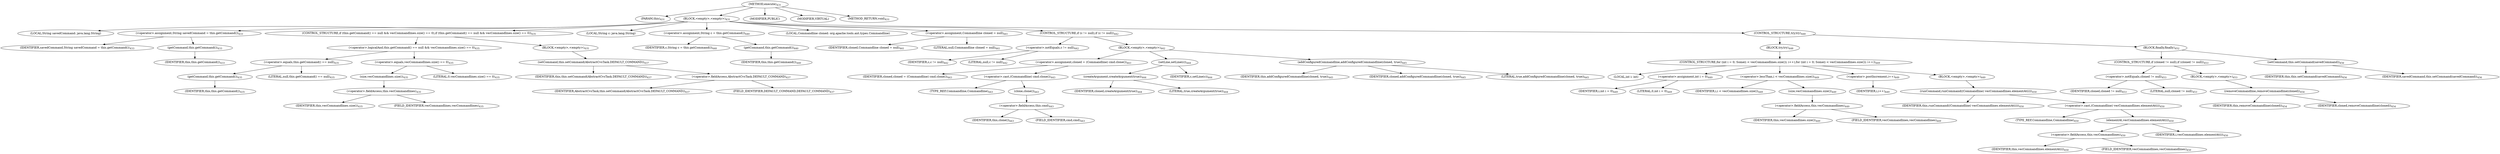 digraph "execute" {  
"880" [label = <(METHOD,execute)<SUB>431</SUB>> ]
"61" [label = <(PARAM,this)<SUB>431</SUB>> ]
"881" [label = <(BLOCK,&lt;empty&gt;,&lt;empty&gt;)<SUB>431</SUB>> ]
"882" [label = <(LOCAL,String savedCommand: java.lang.String)> ]
"883" [label = <(&lt;operator&gt;.assignment,String savedCommand = this.getCommand())<SUB>433</SUB>> ]
"884" [label = <(IDENTIFIER,savedCommand,String savedCommand = this.getCommand())<SUB>433</SUB>> ]
"885" [label = <(getCommand,this.getCommand())<SUB>433</SUB>> ]
"60" [label = <(IDENTIFIER,this,this.getCommand())<SUB>433</SUB>> ]
"886" [label = <(CONTROL_STRUCTURE,if (this.getCommand() == null &amp;&amp; vecCommandlines.size() == 0),if (this.getCommand() == null &amp;&amp; vecCommandlines.size() == 0))<SUB>435</SUB>> ]
"887" [label = <(&lt;operator&gt;.logicalAnd,this.getCommand() == null &amp;&amp; vecCommandlines.size() == 0)<SUB>435</SUB>> ]
"888" [label = <(&lt;operator&gt;.equals,this.getCommand() == null)<SUB>435</SUB>> ]
"889" [label = <(getCommand,this.getCommand())<SUB>435</SUB>> ]
"62" [label = <(IDENTIFIER,this,this.getCommand())<SUB>435</SUB>> ]
"890" [label = <(LITERAL,null,this.getCommand() == null)<SUB>435</SUB>> ]
"891" [label = <(&lt;operator&gt;.equals,vecCommandlines.size() == 0)<SUB>435</SUB>> ]
"892" [label = <(size,vecCommandlines.size())<SUB>435</SUB>> ]
"893" [label = <(&lt;operator&gt;.fieldAccess,this.vecCommandlines)<SUB>435</SUB>> ]
"894" [label = <(IDENTIFIER,this,vecCommandlines.size())<SUB>435</SUB>> ]
"895" [label = <(FIELD_IDENTIFIER,vecCommandlines,vecCommandlines)<SUB>435</SUB>> ]
"896" [label = <(LITERAL,0,vecCommandlines.size() == 0)<SUB>435</SUB>> ]
"897" [label = <(BLOCK,&lt;empty&gt;,&lt;empty&gt;)<SUB>435</SUB>> ]
"898" [label = <(setCommand,this.setCommand(AbstractCvsTask.DEFAULT_COMMAND))<SUB>437</SUB>> ]
"63" [label = <(IDENTIFIER,this,this.setCommand(AbstractCvsTask.DEFAULT_COMMAND))<SUB>437</SUB>> ]
"899" [label = <(&lt;operator&gt;.fieldAccess,AbstractCvsTask.DEFAULT_COMMAND)<SUB>437</SUB>> ]
"900" [label = <(IDENTIFIER,AbstractCvsTask,this.setCommand(AbstractCvsTask.DEFAULT_COMMAND))<SUB>437</SUB>> ]
"901" [label = <(FIELD_IDENTIFIER,DEFAULT_COMMAND,DEFAULT_COMMAND)<SUB>437</SUB>> ]
"902" [label = <(LOCAL,String c: java.lang.String)> ]
"903" [label = <(&lt;operator&gt;.assignment,String c = this.getCommand())<SUB>440</SUB>> ]
"904" [label = <(IDENTIFIER,c,String c = this.getCommand())<SUB>440</SUB>> ]
"905" [label = <(getCommand,this.getCommand())<SUB>440</SUB>> ]
"64" [label = <(IDENTIFIER,this,this.getCommand())<SUB>440</SUB>> ]
"906" [label = <(LOCAL,Commandline cloned: org.apache.tools.ant.types.Commandline)> ]
"907" [label = <(&lt;operator&gt;.assignment,Commandline cloned = null)<SUB>441</SUB>> ]
"908" [label = <(IDENTIFIER,cloned,Commandline cloned = null)<SUB>441</SUB>> ]
"909" [label = <(LITERAL,null,Commandline cloned = null)<SUB>441</SUB>> ]
"910" [label = <(CONTROL_STRUCTURE,if (c != null),if (c != null))<SUB>442</SUB>> ]
"911" [label = <(&lt;operator&gt;.notEquals,c != null)<SUB>442</SUB>> ]
"912" [label = <(IDENTIFIER,c,c != null)<SUB>442</SUB>> ]
"913" [label = <(LITERAL,null,c != null)<SUB>442</SUB>> ]
"914" [label = <(BLOCK,&lt;empty&gt;,&lt;empty&gt;)<SUB>442</SUB>> ]
"915" [label = <(&lt;operator&gt;.assignment,cloned = (Commandline) cmd.clone())<SUB>443</SUB>> ]
"916" [label = <(IDENTIFIER,cloned,cloned = (Commandline) cmd.clone())<SUB>443</SUB>> ]
"917" [label = <(&lt;operator&gt;.cast,(Commandline) cmd.clone())<SUB>443</SUB>> ]
"918" [label = <(TYPE_REF,Commandline,Commandline)<SUB>443</SUB>> ]
"919" [label = <(clone,clone())<SUB>443</SUB>> ]
"920" [label = <(&lt;operator&gt;.fieldAccess,this.cmd)<SUB>443</SUB>> ]
"921" [label = <(IDENTIFIER,this,clone())<SUB>443</SUB>> ]
"922" [label = <(FIELD_IDENTIFIER,cmd,cmd)<SUB>443</SUB>> ]
"923" [label = <(setLine,setLine(c))<SUB>444</SUB>> ]
"924" [label = <(createArgument,createArgument(true))<SUB>444</SUB>> ]
"925" [label = <(IDENTIFIER,cloned,createArgument(true))<SUB>444</SUB>> ]
"926" [label = <(LITERAL,true,createArgument(true))<SUB>444</SUB>> ]
"927" [label = <(IDENTIFIER,c,setLine(c))<SUB>444</SUB>> ]
"928" [label = <(addConfiguredCommandline,addConfiguredCommandline(cloned, true))<SUB>445</SUB>> ]
"65" [label = <(IDENTIFIER,this,addConfiguredCommandline(cloned, true))<SUB>445</SUB>> ]
"929" [label = <(IDENTIFIER,cloned,addConfiguredCommandline(cloned, true))<SUB>445</SUB>> ]
"930" [label = <(LITERAL,true,addConfiguredCommandline(cloned, true))<SUB>445</SUB>> ]
"931" [label = <(CONTROL_STRUCTURE,try,try)<SUB>448</SUB>> ]
"932" [label = <(BLOCK,try,try)<SUB>448</SUB>> ]
"933" [label = <(CONTROL_STRUCTURE,for (int i = 0; Some(i &lt; vecCommandlines.size()); i++),for (int i = 0; Some(i &lt; vecCommandlines.size()); i++))<SUB>449</SUB>> ]
"934" [label = <(LOCAL,int i: int)> ]
"935" [label = <(&lt;operator&gt;.assignment,int i = 0)<SUB>449</SUB>> ]
"936" [label = <(IDENTIFIER,i,int i = 0)<SUB>449</SUB>> ]
"937" [label = <(LITERAL,0,int i = 0)<SUB>449</SUB>> ]
"938" [label = <(&lt;operator&gt;.lessThan,i &lt; vecCommandlines.size())<SUB>449</SUB>> ]
"939" [label = <(IDENTIFIER,i,i &lt; vecCommandlines.size())<SUB>449</SUB>> ]
"940" [label = <(size,vecCommandlines.size())<SUB>449</SUB>> ]
"941" [label = <(&lt;operator&gt;.fieldAccess,this.vecCommandlines)<SUB>449</SUB>> ]
"942" [label = <(IDENTIFIER,this,vecCommandlines.size())<SUB>449</SUB>> ]
"943" [label = <(FIELD_IDENTIFIER,vecCommandlines,vecCommandlines)<SUB>449</SUB>> ]
"944" [label = <(&lt;operator&gt;.postIncrement,i++)<SUB>449</SUB>> ]
"945" [label = <(IDENTIFIER,i,i++)<SUB>449</SUB>> ]
"946" [label = <(BLOCK,&lt;empty&gt;,&lt;empty&gt;)<SUB>449</SUB>> ]
"947" [label = <(runCommand,runCommand((Commandline) vecCommandlines.elementAt(i)))<SUB>450</SUB>> ]
"66" [label = <(IDENTIFIER,this,runCommand((Commandline) vecCommandlines.elementAt(i)))<SUB>450</SUB>> ]
"948" [label = <(&lt;operator&gt;.cast,(Commandline) vecCommandlines.elementAt(i))<SUB>450</SUB>> ]
"949" [label = <(TYPE_REF,Commandline,Commandline)<SUB>450</SUB>> ]
"950" [label = <(elementAt,vecCommandlines.elementAt(i))<SUB>450</SUB>> ]
"951" [label = <(&lt;operator&gt;.fieldAccess,this.vecCommandlines)<SUB>450</SUB>> ]
"952" [label = <(IDENTIFIER,this,vecCommandlines.elementAt(i))<SUB>450</SUB>> ]
"953" [label = <(FIELD_IDENTIFIER,vecCommandlines,vecCommandlines)<SUB>450</SUB>> ]
"954" [label = <(IDENTIFIER,i,vecCommandlines.elementAt(i))<SUB>450</SUB>> ]
"955" [label = <(BLOCK,finally,finally)<SUB>452</SUB>> ]
"956" [label = <(CONTROL_STRUCTURE,if (cloned != null),if (cloned != null))<SUB>453</SUB>> ]
"957" [label = <(&lt;operator&gt;.notEquals,cloned != null)<SUB>453</SUB>> ]
"958" [label = <(IDENTIFIER,cloned,cloned != null)<SUB>453</SUB>> ]
"959" [label = <(LITERAL,null,cloned != null)<SUB>453</SUB>> ]
"960" [label = <(BLOCK,&lt;empty&gt;,&lt;empty&gt;)<SUB>453</SUB>> ]
"961" [label = <(removeCommandline,removeCommandline(cloned))<SUB>454</SUB>> ]
"67" [label = <(IDENTIFIER,this,removeCommandline(cloned))<SUB>454</SUB>> ]
"962" [label = <(IDENTIFIER,cloned,removeCommandline(cloned))<SUB>454</SUB>> ]
"963" [label = <(setCommand,this.setCommand(savedCommand))<SUB>456</SUB>> ]
"68" [label = <(IDENTIFIER,this,this.setCommand(savedCommand))<SUB>456</SUB>> ]
"964" [label = <(IDENTIFIER,savedCommand,this.setCommand(savedCommand))<SUB>456</SUB>> ]
"965" [label = <(MODIFIER,PUBLIC)> ]
"966" [label = <(MODIFIER,VIRTUAL)> ]
"967" [label = <(METHOD_RETURN,void)<SUB>431</SUB>> ]
  "880" -> "61" 
  "880" -> "881" 
  "880" -> "965" 
  "880" -> "966" 
  "880" -> "967" 
  "881" -> "882" 
  "881" -> "883" 
  "881" -> "886" 
  "881" -> "902" 
  "881" -> "903" 
  "881" -> "906" 
  "881" -> "907" 
  "881" -> "910" 
  "881" -> "931" 
  "883" -> "884" 
  "883" -> "885" 
  "885" -> "60" 
  "886" -> "887" 
  "886" -> "897" 
  "887" -> "888" 
  "887" -> "891" 
  "888" -> "889" 
  "888" -> "890" 
  "889" -> "62" 
  "891" -> "892" 
  "891" -> "896" 
  "892" -> "893" 
  "893" -> "894" 
  "893" -> "895" 
  "897" -> "898" 
  "898" -> "63" 
  "898" -> "899" 
  "899" -> "900" 
  "899" -> "901" 
  "903" -> "904" 
  "903" -> "905" 
  "905" -> "64" 
  "907" -> "908" 
  "907" -> "909" 
  "910" -> "911" 
  "910" -> "914" 
  "911" -> "912" 
  "911" -> "913" 
  "914" -> "915" 
  "914" -> "923" 
  "914" -> "928" 
  "915" -> "916" 
  "915" -> "917" 
  "917" -> "918" 
  "917" -> "919" 
  "919" -> "920" 
  "920" -> "921" 
  "920" -> "922" 
  "923" -> "924" 
  "923" -> "927" 
  "924" -> "925" 
  "924" -> "926" 
  "928" -> "65" 
  "928" -> "929" 
  "928" -> "930" 
  "931" -> "932" 
  "931" -> "955" 
  "932" -> "933" 
  "933" -> "934" 
  "933" -> "935" 
  "933" -> "938" 
  "933" -> "944" 
  "933" -> "946" 
  "935" -> "936" 
  "935" -> "937" 
  "938" -> "939" 
  "938" -> "940" 
  "940" -> "941" 
  "941" -> "942" 
  "941" -> "943" 
  "944" -> "945" 
  "946" -> "947" 
  "947" -> "66" 
  "947" -> "948" 
  "948" -> "949" 
  "948" -> "950" 
  "950" -> "951" 
  "950" -> "954" 
  "951" -> "952" 
  "951" -> "953" 
  "955" -> "956" 
  "955" -> "963" 
  "956" -> "957" 
  "956" -> "960" 
  "957" -> "958" 
  "957" -> "959" 
  "960" -> "961" 
  "961" -> "67" 
  "961" -> "962" 
  "963" -> "68" 
  "963" -> "964" 
}
